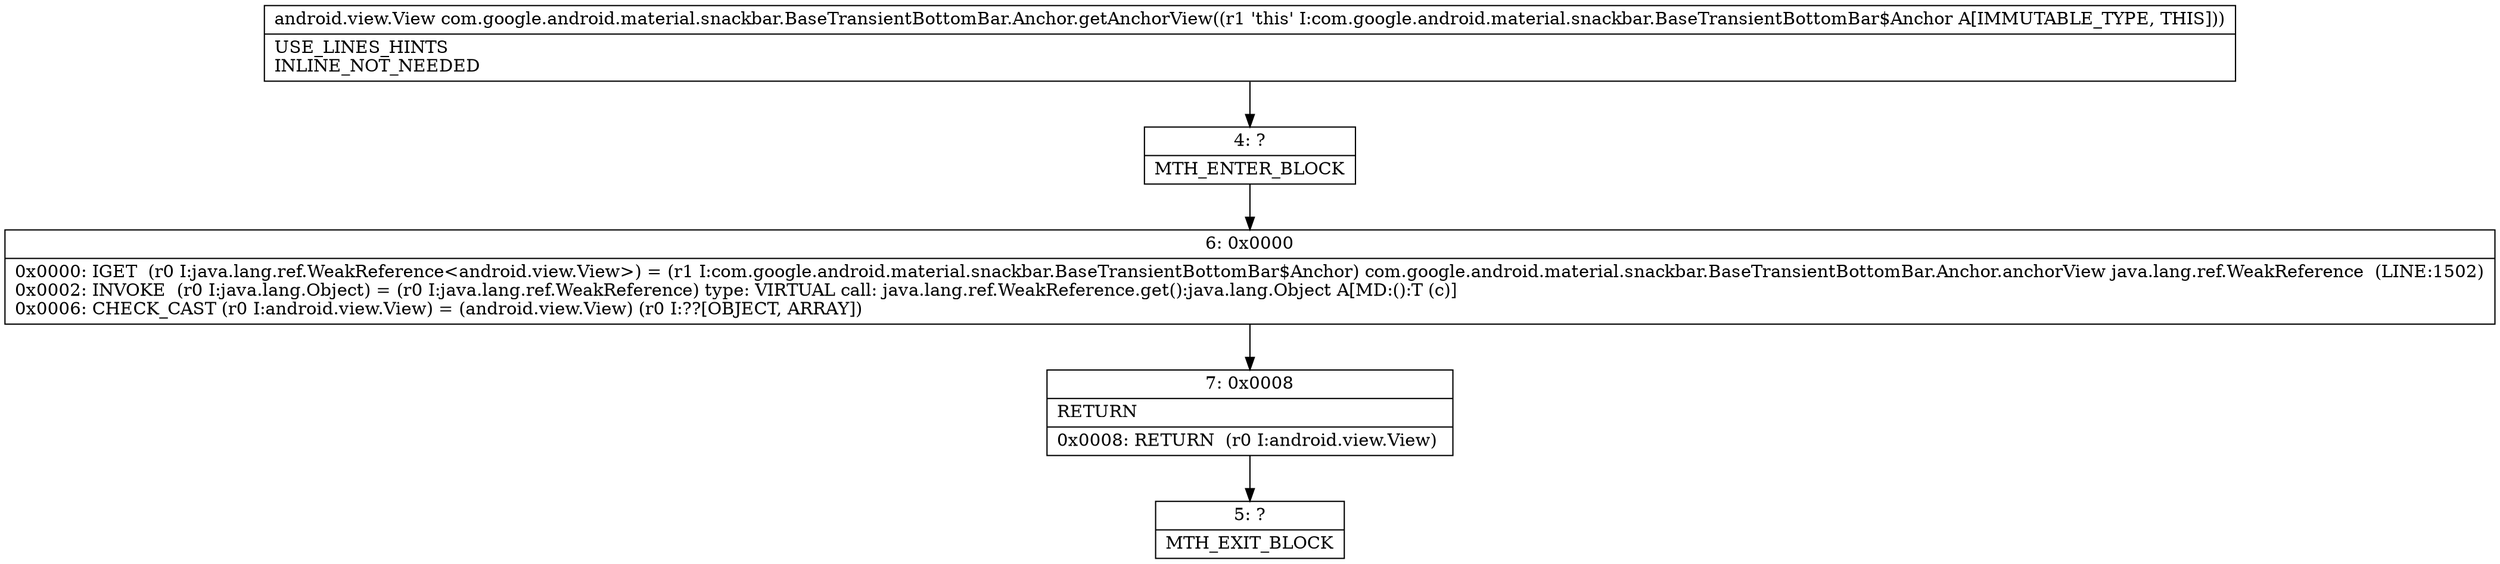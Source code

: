 digraph "CFG forcom.google.android.material.snackbar.BaseTransientBottomBar.Anchor.getAnchorView()Landroid\/view\/View;" {
Node_4 [shape=record,label="{4\:\ ?|MTH_ENTER_BLOCK\l}"];
Node_6 [shape=record,label="{6\:\ 0x0000|0x0000: IGET  (r0 I:java.lang.ref.WeakReference\<android.view.View\>) = (r1 I:com.google.android.material.snackbar.BaseTransientBottomBar$Anchor) com.google.android.material.snackbar.BaseTransientBottomBar.Anchor.anchorView java.lang.ref.WeakReference  (LINE:1502)\l0x0002: INVOKE  (r0 I:java.lang.Object) = (r0 I:java.lang.ref.WeakReference) type: VIRTUAL call: java.lang.ref.WeakReference.get():java.lang.Object A[MD:():T (c)]\l0x0006: CHECK_CAST (r0 I:android.view.View) = (android.view.View) (r0 I:??[OBJECT, ARRAY]) \l}"];
Node_7 [shape=record,label="{7\:\ 0x0008|RETURN\l|0x0008: RETURN  (r0 I:android.view.View) \l}"];
Node_5 [shape=record,label="{5\:\ ?|MTH_EXIT_BLOCK\l}"];
MethodNode[shape=record,label="{android.view.View com.google.android.material.snackbar.BaseTransientBottomBar.Anchor.getAnchorView((r1 'this' I:com.google.android.material.snackbar.BaseTransientBottomBar$Anchor A[IMMUTABLE_TYPE, THIS]))  | USE_LINES_HINTS\lINLINE_NOT_NEEDED\l}"];
MethodNode -> Node_4;Node_4 -> Node_6;
Node_6 -> Node_7;
Node_7 -> Node_5;
}

